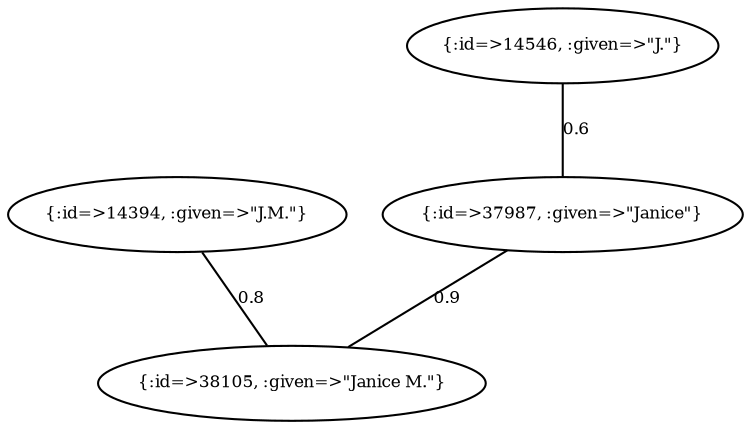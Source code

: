 graph Collector__WeightedGraph {
    "{:id=>14394, :given=>\"J.M.\"}" [
        fontsize = 8,
        label = "{:id=>14394, :given=>\"J.M.\"}"
    ]

    "{:id=>14546, :given=>\"J.\"}" [
        fontsize = 8,
        label = "{:id=>14546, :given=>\"J.\"}"
    ]

    "{:id=>37987, :given=>\"Janice\"}" [
        fontsize = 8,
        label = "{:id=>37987, :given=>\"Janice\"}"
    ]

    "{:id=>38105, :given=>\"Janice M.\"}" [
        fontsize = 8,
        label = "{:id=>38105, :given=>\"Janice M.\"}"
    ]

    "{:id=>14394, :given=>\"J.M.\"}" -- "{:id=>38105, :given=>\"Janice M.\"}" [
        fontsize = 8,
        label = 0.8
    ]

    "{:id=>14546, :given=>\"J.\"}" -- "{:id=>37987, :given=>\"Janice\"}" [
        fontsize = 8,
        label = 0.6
    ]

    "{:id=>37987, :given=>\"Janice\"}" -- "{:id=>38105, :given=>\"Janice M.\"}" [
        fontsize = 8,
        label = 0.9
    ]
}
